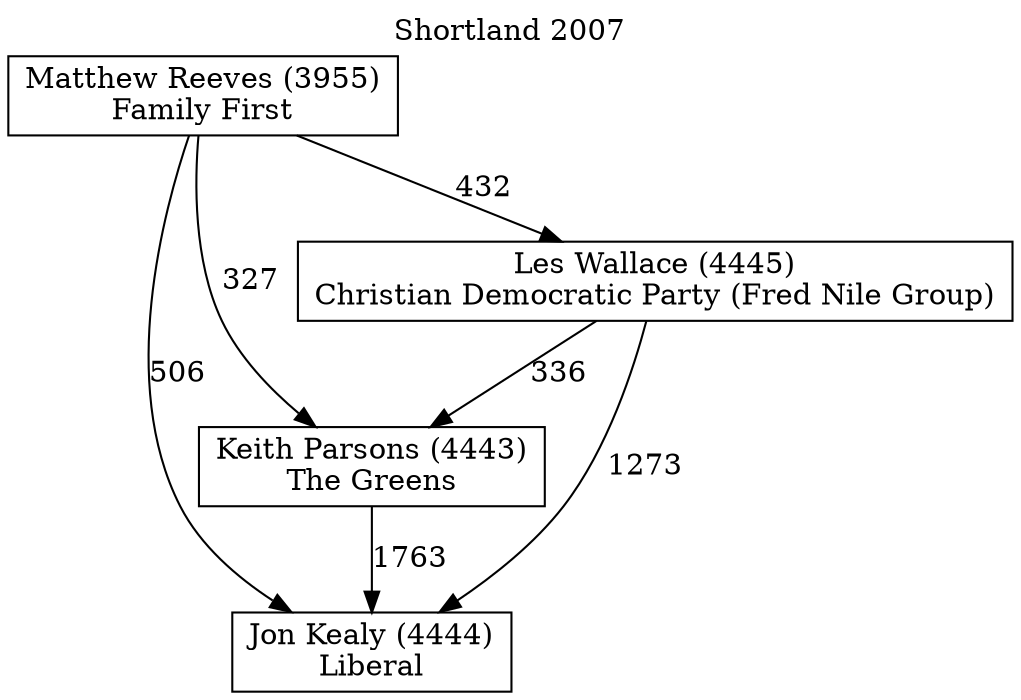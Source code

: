 // House preference flow
digraph "Jon Kealy (4444)_Shortland_2007" {
	graph [label="Shortland 2007" labelloc=t mclimit=10]
	node [shape=box]
	"Jon Kealy (4444)" [label="Jon Kealy (4444)
Liberal"]
	"Keith Parsons (4443)" [label="Keith Parsons (4443)
The Greens"]
	"Les Wallace (4445)" [label="Les Wallace (4445)
Christian Democratic Party (Fred Nile Group)"]
	"Matthew Reeves (3955)" [label="Matthew Reeves (3955)
Family First"]
	"Keith Parsons (4443)" -> "Jon Kealy (4444)" [label=1763]
	"Les Wallace (4445)" -> "Keith Parsons (4443)" [label=336]
	"Matthew Reeves (3955)" -> "Les Wallace (4445)" [label=432]
	"Les Wallace (4445)" -> "Jon Kealy (4444)" [label=1273]
	"Matthew Reeves (3955)" -> "Jon Kealy (4444)" [label=506]
	"Matthew Reeves (3955)" -> "Keith Parsons (4443)" [label=327]
}
